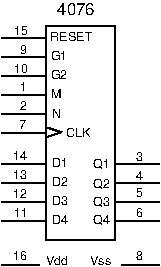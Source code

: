 #FIG 3.2
Portrait
Center
Metric
A4      
100.00
Single
-2
1200 2
6 450 2205 1575 2340
2 1 0 1 0 0 7 0 -1 0.000 0 0 0 0 0 2
	 450 2340 720 2340
2 1 0 1 0 0 10 0 -1 0.000 0 0 0 0 0 2
	 1575 2340 1305 2340
4 0 0 7 -1 16 6 0.0000 4 60 180 765 2340 Vdd\001
4 0 0 10 -1 16 6 0.0000 4 60 180 1080 2340 Vss\001
4 0 0 10 -1 16 6 0.0000 4 60 60 1410 2308 8\001
4 0 0 7 -1 16 6 0.0000 4 60 120 529 2305 16\001
-6
6 450 630 1575 2160
2 1 0 1 0 0 0 0 -1 4.000 0 0 0 0 0 2
	 1575 1890 1260 1890
2 1 0 1 0 0 0 0 -1 4.000 0 0 0 0 0 2
	 1575 1755 1260 1755
2 1 0 1 0 0 0 0 -1 4.000 0 0 0 0 0 2
	 1575 1620 1260 1620
2 1 0 1 0 0 0 0 -1 4.000 0 0 0 0 0 2
	 450 1260 765 1260
2 1 0 1 0 0 0 0 -1 4.000 0 0 0 0 0 2
	 450 1125 765 1125
2 1 0 1 0 0 0 0 -1 4.000 0 0 0 0 0 2
	 450 990 765 990
2 1 0 1 0 0 0 0 -1 4.000 0 0 0 0 0 2
	 450 855 765 855
2 1 0 1 0 0 0 0 -1 4.000 0 0 0 0 0 2
	 450 720 765 720
2 1 0 1 0 0 0 0 -1 4.000 0 0 0 0 0 2
	 450 1395 765 1395
2 1 0 1 0 0 0 0 -1 4.000 0 0 0 0 0 2
	 450 1620 765 1620
2 1 0 1 0 0 0 0 -1 4.000 0 0 0 0 0 2
	 450 1755 765 1755
2 1 0 1 0 0 0 0 -1 4.000 0 0 0 0 0 2
	 450 1890 765 1890
2 1 0 1 0 0 0 0 -1 4.000 0 0 0 0 0 2
	 450 2025 765 2025
2 1 0 1 0 0 0 0 -1 4.000 0 0 0 0 0 5
	 1260 2160 1260 630 765 630 765 2160 1260 2160
2 1 0 1 0 0 0 0 -1 4.000 0 0 0 0 0 2
	 880 1394 771 1358
2 1 0 1 0 0 0 0 -1 4.000 0 0 0 0 0 2
	 767 1428 876 1392
2 1 0 1 0 0 0 0 -1 4.000 0 0 0 0 0 2
	 1575 2025 1260 2025
4 0 0 0 -1 16 6 0.0000 4 60 60 1410 1731 4\001
4 0 0 20 -1 16 6 0.0000 4 60 120 810 1911 D3\001
4 0 0 0 -1 16 6 0.0000 4 60 60 574 1371 7\001
4 0 0 20 -1 16 6 0.0000 4 60 285 798 738 RESET\001
4 0 0 20 -1 16 6 0.0000 4 60 120 799 879 G1\001
4 0 0 20 -1 16 6 0.0000 4 60 120 799 1011 G2\001
4 0 0 20 -1 16 6 0.0000 4 60 75 806 1150 M\001
4 0 0 20 -1 16 6 0.0000 4 60 60 810 1289 N\001
4 0 0 20 -1 16 6 0.0000 4 60 120 810 1641 D1\001
4 0 0 20 -1 16 6 0.0000 4 60 120 810 1776 D2\001
4 0 0 20 -1 16 6 0.0000 4 60 120 810 2050 D4\001
4 0 0 20 -1 16 6 0.0000 4 90 120 1106 1646 Q1\001
4 0 0 20 -1 16 6 0.0000 4 90 120 1105 1788 Q2\001
4 0 0 20 -1 16 6 0.0000 4 90 120 1102 1919 Q3\001
4 0 0 20 -1 16 6 0.0000 4 90 120 1106 2047 Q4\001
4 0 0 20 -1 16 6 0.0000 4 60 180 912 1427 CLK\001
4 0 0 0 -1 16 6 0.0000 4 60 60 1410 1596 3\001
4 0 0 0 -1 16 6 0.0000 4 60 60 1410 1998 6\001
4 0 0 0 -1 16 6 0.0000 4 60 60 1410 1858 5\001
4 0 0 0 -1 16 6 0.0000 4 60 120 540 696 15\001
4 0 0 0 -1 16 6 0.0000 4 60 60 582 831 9\001
4 0 0 0 -1 16 6 0.0000 4 60 120 536 966 10\001
4 0 0 0 -1 16 6 0.0000 4 60 60 581 1097 1\001
4 0 0 0 -1 16 6 0.0000 4 60 60 578 1236 2\001
4 0 0 0 -1 16 6 0.0000 4 60 120 532 1588 14\001
4 0 0 0 -1 16 6 0.0000 4 60 120 532 1728 13\001
4 0 0 0 -1 16 6 0.0000 4 60 120 532 1862 12\001
4 0 0 0 -1 16 6 0.0000 4 60 120 536 1997 11\001
-6
4 0 0 20 -1 16 8 0.0000 4 90 300 847 555 4076\001
